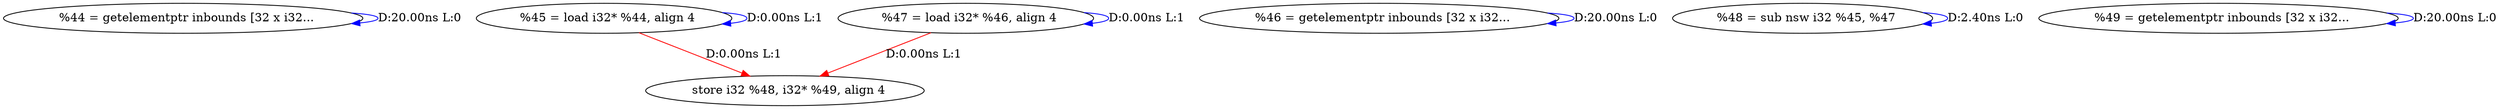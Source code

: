 digraph {
Node0x25fbfa0[label="  %44 = getelementptr inbounds [32 x i32..."];
Node0x25fbfa0 -> Node0x25fbfa0[label="D:20.00ns L:0",color=blue];
Node0x25fc080[label="  %45 = load i32* %44, align 4"];
Node0x25fc080 -> Node0x25fc080[label="D:0.00ns L:1",color=blue];
Node0x25fc5e0[label="  store i32 %48, i32* %49, align 4"];
Node0x25fc080 -> Node0x25fc5e0[label="D:0.00ns L:1",color=red];
Node0x25fc160[label="  %46 = getelementptr inbounds [32 x i32..."];
Node0x25fc160 -> Node0x25fc160[label="D:20.00ns L:0",color=blue];
Node0x25fc2c0[label="  %47 = load i32* %46, align 4"];
Node0x25fc2c0 -> Node0x25fc2c0[label="D:0.00ns L:1",color=blue];
Node0x25fc2c0 -> Node0x25fc5e0[label="D:0.00ns L:1",color=red];
Node0x25fc3a0[label="  %48 = sub nsw i32 %45, %47"];
Node0x25fc3a0 -> Node0x25fc3a0[label="D:2.40ns L:0",color=blue];
Node0x25fc480[label="  %49 = getelementptr inbounds [32 x i32..."];
Node0x25fc480 -> Node0x25fc480[label="D:20.00ns L:0",color=blue];
}
